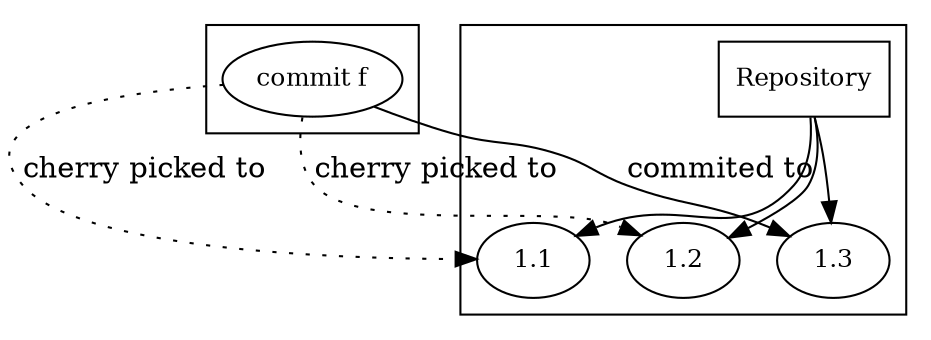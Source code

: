 digraph G {
 ratio=auto; node[fontsize=12];
 compound=true;


subgraph cluster0 {
  "commit f";
  }
  subgraph cluster1 {
 Repository[shape=box];
 Repository->"1.1";
 Repository->"1.2";
 Repository->"1.3";
 {rank=same; "1.1","1.2","1.3";}
 }

 "commit f"->1.3[label="commited to"];
 "commit f"->1.1[label="cherry picked to", style="dotted"];
"commit f"->1.2[label="cherry picked to", style="dotted"];
 }
